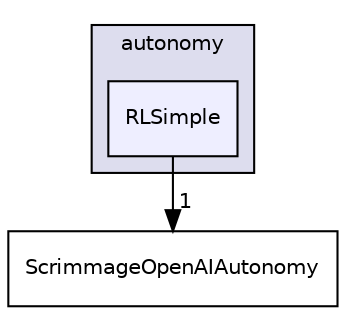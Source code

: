 digraph "/root/scrimmage/scrimmage/include/scrimmage/plugins/autonomy/RLSimple" {
  compound=true
  node [ fontsize="10", fontname="Helvetica"];
  edge [ labelfontsize="10", labelfontname="Helvetica"];
  subgraph clusterdir_5aacfe0deb1b51de3b8a4437197fbda8 {
    graph [ bgcolor="#ddddee", pencolor="black", label="autonomy" fontname="Helvetica", fontsize="10", URL="dir_5aacfe0deb1b51de3b8a4437197fbda8.html"]
  dir_4de13b99eadbe5f0127bc918502f4b19 [shape=box, label="RLSimple", style="filled", fillcolor="#eeeeff", pencolor="black", URL="dir_4de13b99eadbe5f0127bc918502f4b19.html"];
  }
  dir_cdfddd118303d664e127b9af9b9183cf [shape=box label="ScrimmageOpenAIAutonomy" URL="dir_cdfddd118303d664e127b9af9b9183cf.html"];
  dir_4de13b99eadbe5f0127bc918502f4b19->dir_cdfddd118303d664e127b9af9b9183cf [headlabel="1", labeldistance=1.5 headhref="dir_000045_000049.html"];
}

